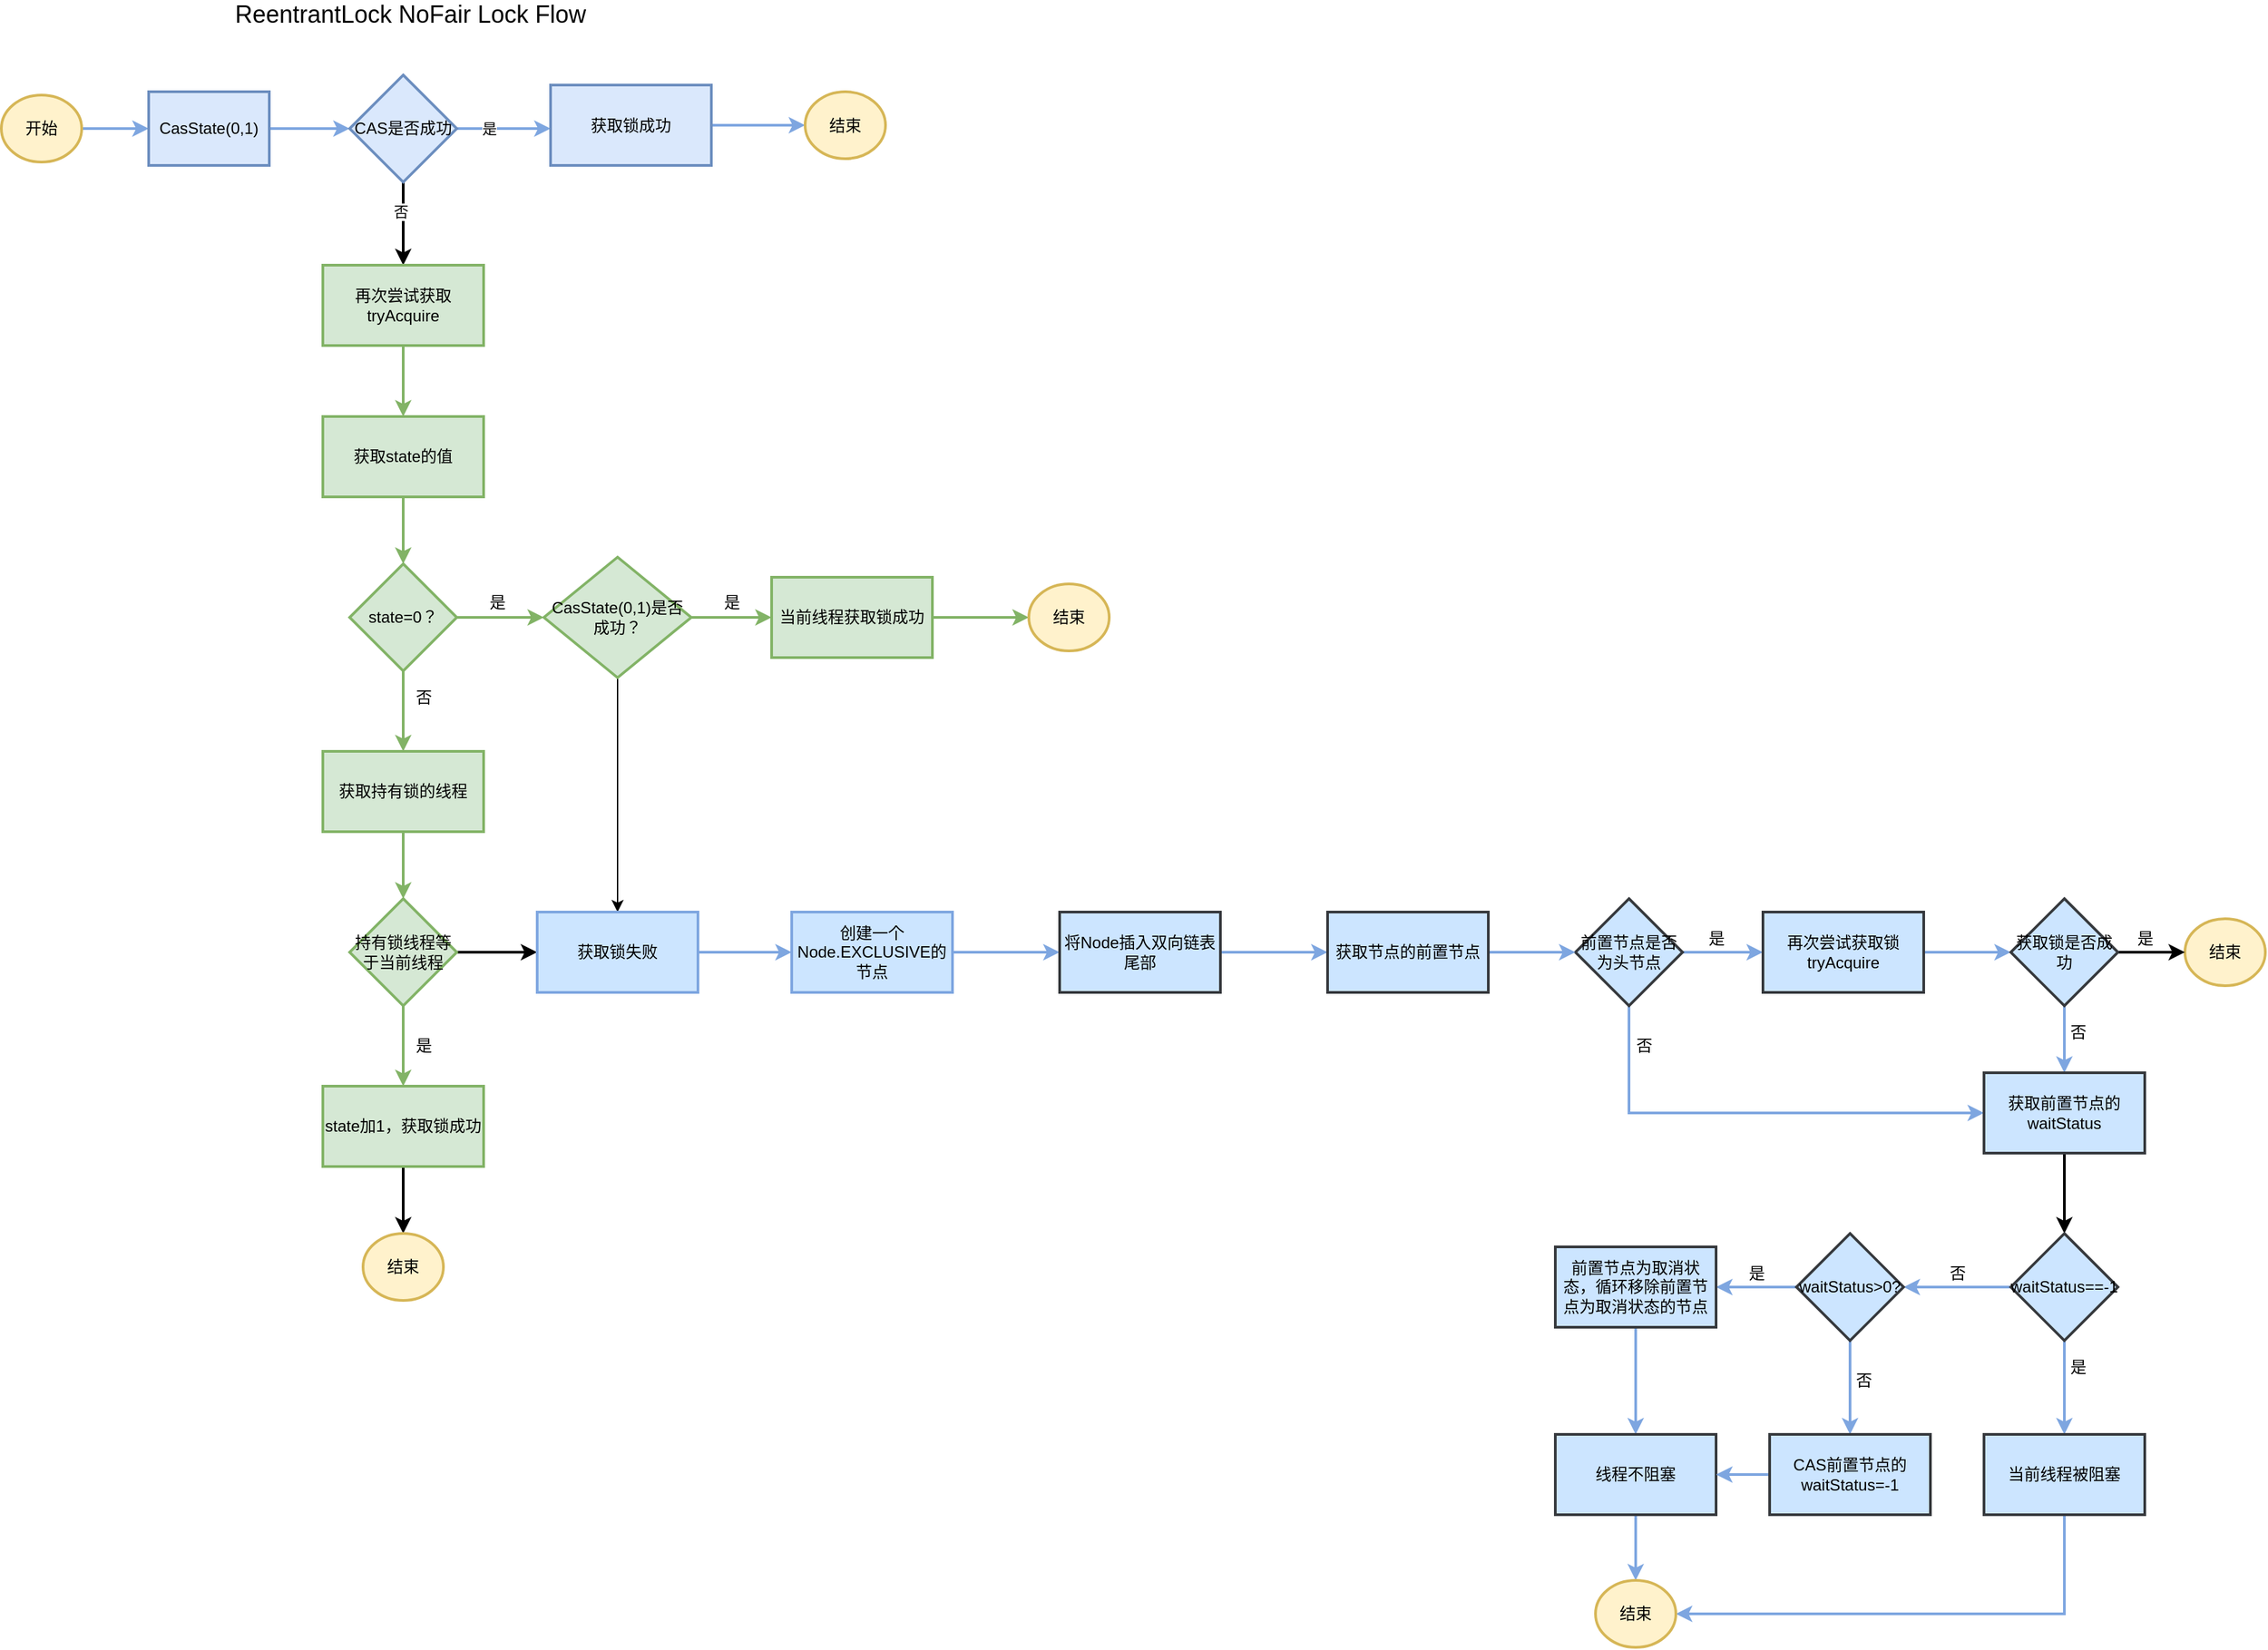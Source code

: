 <mxfile version="14.1.1" type="github">
  <diagram id="bhUsGMsvUgxmxP1F7mt3" name="Page-1">
    <mxGraphModel dx="1773" dy="543" grid="1" gridSize="10" guides="1" tooltips="1" connect="1" arrows="1" fold="1" page="1" pageScale="1" pageWidth="827" pageHeight="1169" math="0" shadow="0">
      <root>
        <mxCell id="0" />
        <mxCell id="1" parent="0" />
        <mxCell id="8hwrxd2nhYL35hREFJ9F-3" value="" style="edgeStyle=orthogonalEdgeStyle;rounded=0;orthogonalLoop=1;jettySize=auto;html=1;strokeWidth=2;strokeColor=#7EA6E0;" parent="1" source="8hwrxd2nhYL35hREFJ9F-1" target="8hwrxd2nhYL35hREFJ9F-2" edge="1">
          <mxGeometry relative="1" as="geometry" />
        </mxCell>
        <mxCell id="8hwrxd2nhYL35hREFJ9F-1" value="开始" style="strokeWidth=2;html=1;shape=mxgraph.flowchart.start_2;whiteSpace=wrap;fillColor=#fff2cc;strokeColor=#d6b656;" parent="1" vertex="1">
          <mxGeometry y="230" width="60" height="50" as="geometry" />
        </mxCell>
        <mxCell id="8hwrxd2nhYL35hREFJ9F-5" value="" style="edgeStyle=orthogonalEdgeStyle;rounded=0;orthogonalLoop=1;jettySize=auto;html=1;strokeWidth=2;strokeColor=#7EA6E0;" parent="1" source="8hwrxd2nhYL35hREFJ9F-2" target="8hwrxd2nhYL35hREFJ9F-4" edge="1">
          <mxGeometry relative="1" as="geometry" />
        </mxCell>
        <mxCell id="8hwrxd2nhYL35hREFJ9F-2" value="CasState(0,1)" style="whiteSpace=wrap;html=1;strokeWidth=2;fillColor=#dae8fc;strokeColor=#6c8ebf;" parent="1" vertex="1">
          <mxGeometry x="110" y="227.5" width="90" height="55" as="geometry" />
        </mxCell>
        <mxCell id="8hwrxd2nhYL35hREFJ9F-7" value="" style="edgeStyle=orthogonalEdgeStyle;rounded=0;orthogonalLoop=1;jettySize=auto;html=1;strokeWidth=2;strokeColor=#7EA6E0;" parent="1" source="8hwrxd2nhYL35hREFJ9F-4" target="8hwrxd2nhYL35hREFJ9F-6" edge="1">
          <mxGeometry relative="1" as="geometry">
            <Array as="points">
              <mxPoint x="490" y="255" />
              <mxPoint x="490" y="255" />
            </Array>
          </mxGeometry>
        </mxCell>
        <mxCell id="8hwrxd2nhYL35hREFJ9F-41" value="是" style="edgeLabel;html=1;align=center;verticalAlign=middle;resizable=0;points=[];" parent="8hwrxd2nhYL35hREFJ9F-7" vertex="1" connectable="0">
          <mxGeometry x="-0.311" relative="1" as="geometry">
            <mxPoint as="offset" />
          </mxGeometry>
        </mxCell>
        <mxCell id="8hwrxd2nhYL35hREFJ9F-9" value="" style="edgeStyle=orthogonalEdgeStyle;rounded=0;orthogonalLoop=1;jettySize=auto;html=1;strokeWidth=2;" parent="1" source="8hwrxd2nhYL35hREFJ9F-4" target="8hwrxd2nhYL35hREFJ9F-8" edge="1">
          <mxGeometry relative="1" as="geometry" />
        </mxCell>
        <mxCell id="8hwrxd2nhYL35hREFJ9F-10" value="否" style="edgeLabel;html=1;align=center;verticalAlign=middle;resizable=0;points=[];" parent="8hwrxd2nhYL35hREFJ9F-9" vertex="1" connectable="0">
          <mxGeometry x="-0.289" y="-2" relative="1" as="geometry">
            <mxPoint as="offset" />
          </mxGeometry>
        </mxCell>
        <mxCell id="8hwrxd2nhYL35hREFJ9F-4" value="CAS是否成功" style="rhombus;whiteSpace=wrap;html=1;strokeWidth=2;fillColor=#dae8fc;strokeColor=#6c8ebf;" parent="1" vertex="1">
          <mxGeometry x="260" y="215" width="80" height="80" as="geometry" />
        </mxCell>
        <mxCell id="8hwrxd2nhYL35hREFJ9F-46" value="" style="edgeStyle=orthogonalEdgeStyle;rounded=0;orthogonalLoop=1;jettySize=auto;html=1;strokeWidth=2;strokeColor=#7EA6E0;" parent="1" source="8hwrxd2nhYL35hREFJ9F-6" target="8hwrxd2nhYL35hREFJ9F-44" edge="1">
          <mxGeometry relative="1" as="geometry" />
        </mxCell>
        <mxCell id="8hwrxd2nhYL35hREFJ9F-6" value="获取锁成功" style="whiteSpace=wrap;html=1;strokeWidth=2;fillColor=#dae8fc;strokeColor=#6c8ebf;" parent="1" vertex="1">
          <mxGeometry x="410" y="222.5" width="120" height="60" as="geometry" />
        </mxCell>
        <mxCell id="8hwrxd2nhYL35hREFJ9F-12" value="" style="edgeStyle=orthogonalEdgeStyle;rounded=0;orthogonalLoop=1;jettySize=auto;html=1;strokeWidth=2;fillColor=#d5e8d4;strokeColor=#82b366;" parent="1" source="8hwrxd2nhYL35hREFJ9F-8" target="8hwrxd2nhYL35hREFJ9F-11" edge="1">
          <mxGeometry relative="1" as="geometry" />
        </mxCell>
        <mxCell id="8hwrxd2nhYL35hREFJ9F-8" value="再次尝试获取&lt;br&gt;tryAcquire" style="whiteSpace=wrap;html=1;strokeWidth=2;fillColor=#d5e8d4;strokeColor=#82b366;" parent="1" vertex="1">
          <mxGeometry x="240" y="357" width="120" height="60" as="geometry" />
        </mxCell>
        <mxCell id="8hwrxd2nhYL35hREFJ9F-20" value="" style="edgeStyle=orthogonalEdgeStyle;rounded=0;orthogonalLoop=1;jettySize=auto;html=1;strokeWidth=2;fillColor=#d5e8d4;strokeColor=#82b366;" parent="1" source="8hwrxd2nhYL35hREFJ9F-11" target="8hwrxd2nhYL35hREFJ9F-19" edge="1">
          <mxGeometry relative="1" as="geometry" />
        </mxCell>
        <mxCell id="8hwrxd2nhYL35hREFJ9F-11" value="获取state的值" style="whiteSpace=wrap;html=1;strokeWidth=2;fillColor=#d5e8d4;strokeColor=#82b366;" parent="1" vertex="1">
          <mxGeometry x="240" y="470" width="120" height="60" as="geometry" />
        </mxCell>
        <mxCell id="8hwrxd2nhYL35hREFJ9F-22" value="" style="edgeStyle=orthogonalEdgeStyle;rounded=0;orthogonalLoop=1;jettySize=auto;html=1;strokeWidth=2;fillColor=#d5e8d4;strokeColor=#82b366;" parent="1" source="8hwrxd2nhYL35hREFJ9F-19" target="8hwrxd2nhYL35hREFJ9F-21" edge="1">
          <mxGeometry relative="1" as="geometry" />
        </mxCell>
        <mxCell id="8hwrxd2nhYL35hREFJ9F-35" value="" style="edgeStyle=orthogonalEdgeStyle;rounded=0;orthogonalLoop=1;jettySize=auto;html=1;strokeWidth=2;fillColor=#d5e8d4;strokeColor=#82b366;" parent="1" source="8hwrxd2nhYL35hREFJ9F-19" target="8hwrxd2nhYL35hREFJ9F-34" edge="1">
          <mxGeometry relative="1" as="geometry" />
        </mxCell>
        <mxCell id="8hwrxd2nhYL35hREFJ9F-19" value="state=0？" style="rhombus;whiteSpace=wrap;html=1;strokeWidth=2;fillColor=#d5e8d4;strokeColor=#82b366;" parent="1" vertex="1">
          <mxGeometry x="260" y="580" width="80" height="80" as="geometry" />
        </mxCell>
        <mxCell id="8hwrxd2nhYL35hREFJ9F-24" value="" style="edgeStyle=orthogonalEdgeStyle;rounded=0;orthogonalLoop=1;jettySize=auto;html=1;strokeWidth=2;fillColor=#d5e8d4;strokeColor=#82b366;" parent="1" source="8hwrxd2nhYL35hREFJ9F-21" target="8hwrxd2nhYL35hREFJ9F-23" edge="1">
          <mxGeometry relative="1" as="geometry" />
        </mxCell>
        <mxCell id="8hwrxd2nhYL35hREFJ9F-21" value="获取持有锁的线程" style="whiteSpace=wrap;html=1;strokeWidth=2;fillColor=#d5e8d4;strokeColor=#82b366;" parent="1" vertex="1">
          <mxGeometry x="240" y="720" width="120" height="60" as="geometry" />
        </mxCell>
        <mxCell id="8hwrxd2nhYL35hREFJ9F-26" value="" style="edgeStyle=orthogonalEdgeStyle;rounded=0;orthogonalLoop=1;jettySize=auto;html=1;strokeWidth=2;fillColor=#d5e8d4;strokeColor=#82b366;" parent="1" source="8hwrxd2nhYL35hREFJ9F-23" target="8hwrxd2nhYL35hREFJ9F-25" edge="1">
          <mxGeometry relative="1" as="geometry" />
        </mxCell>
        <mxCell id="8hwrxd2nhYL35hREFJ9F-40" value="" style="edgeStyle=orthogonalEdgeStyle;rounded=0;orthogonalLoop=1;jettySize=auto;html=1;strokeWidth=2;" parent="1" source="8hwrxd2nhYL35hREFJ9F-23" target="8hwrxd2nhYL35hREFJ9F-38" edge="1">
          <mxGeometry relative="1" as="geometry" />
        </mxCell>
        <mxCell id="8hwrxd2nhYL35hREFJ9F-23" value="持有锁线程等于当前线程" style="rhombus;whiteSpace=wrap;html=1;strokeWidth=2;fillColor=#d5e8d4;strokeColor=#82b366;" parent="1" vertex="1">
          <mxGeometry x="260" y="830" width="80" height="80" as="geometry" />
        </mxCell>
        <mxCell id="8hwrxd2nhYL35hREFJ9F-60" value="" style="edgeStyle=orthogonalEdgeStyle;rounded=0;orthogonalLoop=1;jettySize=auto;html=1;strokeWidth=2;" parent="1" source="8hwrxd2nhYL35hREFJ9F-25" target="8hwrxd2nhYL35hREFJ9F-59" edge="1">
          <mxGeometry relative="1" as="geometry" />
        </mxCell>
        <mxCell id="8hwrxd2nhYL35hREFJ9F-25" value="state加1，获取锁成功" style="whiteSpace=wrap;html=1;strokeWidth=2;fillColor=#d5e8d4;strokeColor=#82b366;" parent="1" vertex="1">
          <mxGeometry x="240" y="970" width="120" height="60" as="geometry" />
        </mxCell>
        <mxCell id="8hwrxd2nhYL35hREFJ9F-37" value="" style="edgeStyle=orthogonalEdgeStyle;rounded=0;orthogonalLoop=1;jettySize=auto;html=1;strokeWidth=2;fillColor=#d5e8d4;strokeColor=#82b366;" parent="1" source="8hwrxd2nhYL35hREFJ9F-34" target="8hwrxd2nhYL35hREFJ9F-36" edge="1">
          <mxGeometry relative="1" as="geometry" />
        </mxCell>
        <mxCell id="8hwrxd2nhYL35hREFJ9F-39" value="" style="edgeStyle=orthogonalEdgeStyle;rounded=0;orthogonalLoop=1;jettySize=auto;html=1;" parent="1" source="8hwrxd2nhYL35hREFJ9F-34" target="8hwrxd2nhYL35hREFJ9F-38" edge="1">
          <mxGeometry relative="1" as="geometry" />
        </mxCell>
        <mxCell id="8hwrxd2nhYL35hREFJ9F-34" value="CasState(0,1)是否成功？" style="rhombus;whiteSpace=wrap;html=1;strokeWidth=2;fillColor=#d5e8d4;strokeColor=#82b366;" parent="1" vertex="1">
          <mxGeometry x="405" y="575" width="110" height="90" as="geometry" />
        </mxCell>
        <mxCell id="8hwrxd2nhYL35hREFJ9F-53" value="" style="edgeStyle=orthogonalEdgeStyle;rounded=0;orthogonalLoop=1;jettySize=auto;html=1;strokeWidth=2;fillColor=#d5e8d4;strokeColor=#82b366;" parent="1" source="8hwrxd2nhYL35hREFJ9F-36" target="8hwrxd2nhYL35hREFJ9F-52" edge="1">
          <mxGeometry relative="1" as="geometry" />
        </mxCell>
        <mxCell id="8hwrxd2nhYL35hREFJ9F-36" value="当前线程获取锁成功" style="whiteSpace=wrap;html=1;strokeWidth=2;fillColor=#d5e8d4;strokeColor=#82b366;" parent="1" vertex="1">
          <mxGeometry x="575" y="590" width="120" height="60" as="geometry" />
        </mxCell>
        <mxCell id="8hwrxd2nhYL35hREFJ9F-55" value="" style="edgeStyle=orthogonalEdgeStyle;rounded=0;orthogonalLoop=1;jettySize=auto;html=1;fillColor=#ffcc99;strokeWidth=2;strokeColor=#7EA6E0;" parent="1" source="8hwrxd2nhYL35hREFJ9F-38" target="8hwrxd2nhYL35hREFJ9F-54" edge="1">
          <mxGeometry relative="1" as="geometry" />
        </mxCell>
        <mxCell id="8hwrxd2nhYL35hREFJ9F-38" value="获取锁失败" style="whiteSpace=wrap;html=1;strokeWidth=2;fillColor=#cce5ff;strokeColor=#7EA6E0;" parent="1" vertex="1">
          <mxGeometry x="400" y="840" width="120" height="60" as="geometry" />
        </mxCell>
        <mxCell id="8hwrxd2nhYL35hREFJ9F-44" value="结束" style="strokeWidth=2;html=1;shape=mxgraph.flowchart.start_2;whiteSpace=wrap;fillColor=#fff2cc;strokeColor=#d6b656;" parent="1" vertex="1">
          <mxGeometry x="600" y="227.5" width="60" height="50" as="geometry" />
        </mxCell>
        <mxCell id="8hwrxd2nhYL35hREFJ9F-48" value="是" style="text;html=1;align=center;verticalAlign=middle;resizable=0;points=[];autosize=1;" parent="1" vertex="1">
          <mxGeometry x="355" y="599" width="30" height="20" as="geometry" />
        </mxCell>
        <mxCell id="8hwrxd2nhYL35hREFJ9F-49" value="否" style="text;html=1;align=center;verticalAlign=middle;resizable=0;points=[];autosize=1;" parent="1" vertex="1">
          <mxGeometry x="300" y="670" width="30" height="20" as="geometry" />
        </mxCell>
        <mxCell id="8hwrxd2nhYL35hREFJ9F-51" value="是" style="text;html=1;align=center;verticalAlign=middle;resizable=0;points=[];autosize=1;" parent="1" vertex="1">
          <mxGeometry x="530" y="599" width="30" height="20" as="geometry" />
        </mxCell>
        <mxCell id="8hwrxd2nhYL35hREFJ9F-52" value="结束" style="strokeWidth=2;html=1;shape=mxgraph.flowchart.start_2;whiteSpace=wrap;fillColor=#fff2cc;strokeColor=#d6b656;" parent="1" vertex="1">
          <mxGeometry x="767" y="595" width="60" height="50" as="geometry" />
        </mxCell>
        <mxCell id="EhvTHwDRRodYQaBIyMbe-2" value="" style="edgeStyle=orthogonalEdgeStyle;rounded=0;orthogonalLoop=1;jettySize=auto;html=1;strokeColor=#7EA6E0;strokeWidth=2;" edge="1" parent="1" source="8hwrxd2nhYL35hREFJ9F-54" target="EhvTHwDRRodYQaBIyMbe-1">
          <mxGeometry relative="1" as="geometry" />
        </mxCell>
        <mxCell id="8hwrxd2nhYL35hREFJ9F-54" value="创建一个Node.EXCLUSIVE的节点" style="whiteSpace=wrap;html=1;strokeWidth=2;fillColor=#cce5ff;strokeColor=#7EA6E0;" parent="1" vertex="1">
          <mxGeometry x="590" y="840" width="120" height="60" as="geometry" />
        </mxCell>
        <mxCell id="8hwrxd2nhYL35hREFJ9F-57" value="是" style="text;html=1;align=center;verticalAlign=middle;resizable=0;points=[];autosize=1;" parent="1" vertex="1">
          <mxGeometry x="300" y="930" width="30" height="20" as="geometry" />
        </mxCell>
        <mxCell id="8hwrxd2nhYL35hREFJ9F-59" value="结束" style="strokeWidth=2;html=1;shape=mxgraph.flowchart.start_2;whiteSpace=wrap;fillColor=#fff2cc;strokeColor=#d6b656;" parent="1" vertex="1">
          <mxGeometry x="270" y="1080" width="60" height="50" as="geometry" />
        </mxCell>
        <mxCell id="EhvTHwDRRodYQaBIyMbe-8" value="" style="edgeStyle=orthogonalEdgeStyle;rounded=0;orthogonalLoop=1;jettySize=auto;html=1;strokeWidth=2;fillColor=#cce5ff;strokeColor=#7EA6E0;" edge="1" parent="1" source="8hwrxd2nhYL35hREFJ9F-61" target="EhvTHwDRRodYQaBIyMbe-7">
          <mxGeometry relative="1" as="geometry" />
        </mxCell>
        <mxCell id="EhvTHwDRRodYQaBIyMbe-19" value="" style="edgeStyle=orthogonalEdgeStyle;rounded=0;orthogonalLoop=1;jettySize=auto;html=1;strokeWidth=2;entryX=0;entryY=0.5;entryDx=0;entryDy=0;exitX=0.5;exitY=1;exitDx=0;exitDy=0;fillColor=#cce5ff;strokeColor=#7EA6E0;" edge="1" parent="1" source="8hwrxd2nhYL35hREFJ9F-61" target="EhvTHwDRRodYQaBIyMbe-15">
          <mxGeometry relative="1" as="geometry">
            <mxPoint x="1215" y="1000" as="targetPoint" />
          </mxGeometry>
        </mxCell>
        <mxCell id="8hwrxd2nhYL35hREFJ9F-61" value="前置节点是否为头节点" style="rhombus;whiteSpace=wrap;html=1;strokeWidth=2;fillColor=#cce5ff;strokeColor=#36393d;" parent="1" vertex="1">
          <mxGeometry x="1175" y="830" width="80" height="80" as="geometry" />
        </mxCell>
        <mxCell id="8hwrxd2nhYL35hREFJ9F-78" value="&lt;font style=&quot;font-size: 18px&quot;&gt;ReentrantLock NoFair Lock Flow&lt;/font&gt;" style="text;html=1;align=center;verticalAlign=middle;resizable=0;points=[];autosize=1;" parent="1" vertex="1">
          <mxGeometry x="165" y="160" width="280" height="20" as="geometry" />
        </mxCell>
        <mxCell id="EhvTHwDRRodYQaBIyMbe-5" value="" style="edgeStyle=orthogonalEdgeStyle;rounded=0;orthogonalLoop=1;jettySize=auto;html=1;strokeColor=#7EA6E0;strokeWidth=2;" edge="1" parent="1" source="EhvTHwDRRodYQaBIyMbe-1" target="EhvTHwDRRodYQaBIyMbe-4">
          <mxGeometry relative="1" as="geometry" />
        </mxCell>
        <mxCell id="EhvTHwDRRodYQaBIyMbe-1" value="将Node插入双向链表尾部" style="whiteSpace=wrap;html=1;strokeWidth=2;fillColor=#cce5ff;strokeColor=#36393d;" vertex="1" parent="1">
          <mxGeometry x="790" y="840" width="120" height="60" as="geometry" />
        </mxCell>
        <mxCell id="EhvTHwDRRodYQaBIyMbe-6" value="" style="edgeStyle=orthogonalEdgeStyle;rounded=0;orthogonalLoop=1;jettySize=auto;html=1;strokeColor=#7EA6E0;strokeWidth=2;" edge="1" parent="1" source="EhvTHwDRRodYQaBIyMbe-4" target="8hwrxd2nhYL35hREFJ9F-61">
          <mxGeometry relative="1" as="geometry" />
        </mxCell>
        <mxCell id="EhvTHwDRRodYQaBIyMbe-4" value="获取节点的前置节点" style="whiteSpace=wrap;html=1;strokeWidth=2;fillColor=#cce5ff;strokeColor=#36393d;" vertex="1" parent="1">
          <mxGeometry x="990" y="840" width="120" height="60" as="geometry" />
        </mxCell>
        <mxCell id="EhvTHwDRRodYQaBIyMbe-12" value="" style="edgeStyle=orthogonalEdgeStyle;rounded=0;orthogonalLoop=1;jettySize=auto;html=1;strokeWidth=2;fillColor=#cce5ff;strokeColor=#7EA6E0;" edge="1" parent="1" source="EhvTHwDRRodYQaBIyMbe-7" target="EhvTHwDRRodYQaBIyMbe-11">
          <mxGeometry relative="1" as="geometry" />
        </mxCell>
        <mxCell id="EhvTHwDRRodYQaBIyMbe-7" value="再次尝试获取锁 tryAcquire" style="whiteSpace=wrap;html=1;strokeWidth=2;fillColor=#cce5ff;strokeColor=#36393d;" vertex="1" parent="1">
          <mxGeometry x="1315" y="840" width="120" height="60" as="geometry" />
        </mxCell>
        <mxCell id="EhvTHwDRRodYQaBIyMbe-9" value="是" style="text;html=1;align=center;verticalAlign=middle;resizable=0;points=[];autosize=1;" vertex="1" parent="1">
          <mxGeometry x="1265" y="850" width="30" height="20" as="geometry" />
        </mxCell>
        <mxCell id="EhvTHwDRRodYQaBIyMbe-10" value="结束" style="strokeWidth=2;html=1;shape=mxgraph.flowchart.start_2;whiteSpace=wrap;fillColor=#fff2cc;strokeColor=#d6b656;" vertex="1" parent="1">
          <mxGeometry x="1630" y="845" width="60" height="50" as="geometry" />
        </mxCell>
        <mxCell id="EhvTHwDRRodYQaBIyMbe-13" value="" style="edgeStyle=orthogonalEdgeStyle;rounded=0;orthogonalLoop=1;jettySize=auto;html=1;strokeColor=#000000;strokeWidth=2;" edge="1" parent="1" source="EhvTHwDRRodYQaBIyMbe-11" target="EhvTHwDRRodYQaBIyMbe-10">
          <mxGeometry relative="1" as="geometry" />
        </mxCell>
        <mxCell id="EhvTHwDRRodYQaBIyMbe-16" value="" style="edgeStyle=orthogonalEdgeStyle;rounded=0;orthogonalLoop=1;jettySize=auto;html=1;strokeWidth=2;fillColor=#cce5ff;strokeColor=#7EA6E0;" edge="1" parent="1" source="EhvTHwDRRodYQaBIyMbe-11" target="EhvTHwDRRodYQaBIyMbe-15">
          <mxGeometry relative="1" as="geometry" />
        </mxCell>
        <mxCell id="EhvTHwDRRodYQaBIyMbe-11" value="获取锁是否成功" style="rhombus;whiteSpace=wrap;html=1;strokeWidth=2;strokeColor=#36393d;fillColor=#cce5ff;" vertex="1" parent="1">
          <mxGeometry x="1500" y="830" width="80" height="80" as="geometry" />
        </mxCell>
        <mxCell id="EhvTHwDRRodYQaBIyMbe-14" value="是" style="text;html=1;align=center;verticalAlign=middle;resizable=0;points=[];autosize=1;" vertex="1" parent="1">
          <mxGeometry x="1585" y="850" width="30" height="20" as="geometry" />
        </mxCell>
        <mxCell id="EhvTHwDRRodYQaBIyMbe-22" value="" style="edgeStyle=orthogonalEdgeStyle;rounded=0;orthogonalLoop=1;jettySize=auto;html=1;strokeColor=#000000;strokeWidth=2;" edge="1" parent="1" source="EhvTHwDRRodYQaBIyMbe-15" target="EhvTHwDRRodYQaBIyMbe-21">
          <mxGeometry relative="1" as="geometry" />
        </mxCell>
        <mxCell id="EhvTHwDRRodYQaBIyMbe-15" value="获取前置节点的waitStatus" style="whiteSpace=wrap;html=1;strokeWidth=2;fillColor=#cce5ff;strokeColor=#36393d;" vertex="1" parent="1">
          <mxGeometry x="1480" y="960" width="120" height="60" as="geometry" />
        </mxCell>
        <mxCell id="EhvTHwDRRodYQaBIyMbe-17" value="否" style="text;html=1;align=center;verticalAlign=middle;resizable=0;points=[];autosize=1;" vertex="1" parent="1">
          <mxGeometry x="1535" y="920" width="30" height="20" as="geometry" />
        </mxCell>
        <mxCell id="EhvTHwDRRodYQaBIyMbe-20" value="否" style="text;html=1;align=center;verticalAlign=middle;resizable=0;points=[];autosize=1;" vertex="1" parent="1">
          <mxGeometry x="1211" y="930" width="30" height="20" as="geometry" />
        </mxCell>
        <mxCell id="EhvTHwDRRodYQaBIyMbe-24" value="" style="edgeStyle=orthogonalEdgeStyle;rounded=0;orthogonalLoop=1;jettySize=auto;html=1;strokeWidth=2;fillColor=#cce5ff;strokeColor=#7EA6E0;" edge="1" parent="1" source="EhvTHwDRRodYQaBIyMbe-21" target="EhvTHwDRRodYQaBIyMbe-23">
          <mxGeometry relative="1" as="geometry" />
        </mxCell>
        <mxCell id="EhvTHwDRRodYQaBIyMbe-32" value="" style="edgeStyle=orthogonalEdgeStyle;rounded=0;orthogonalLoop=1;jettySize=auto;html=1;strokeWidth=2;fillColor=#cce5ff;strokeColor=#7EA6E0;" edge="1" parent="1" source="EhvTHwDRRodYQaBIyMbe-21" target="EhvTHwDRRodYQaBIyMbe-31">
          <mxGeometry relative="1" as="geometry" />
        </mxCell>
        <mxCell id="EhvTHwDRRodYQaBIyMbe-21" value="waitStatus==-1" style="rhombus;whiteSpace=wrap;html=1;strokeWidth=2;fillColor=#cce5ff;strokeColor=#36393d;" vertex="1" parent="1">
          <mxGeometry x="1500" y="1080" width="80" height="80" as="geometry" />
        </mxCell>
        <mxCell id="EhvTHwDRRodYQaBIyMbe-47" value="" style="edgeStyle=orthogonalEdgeStyle;rounded=0;orthogonalLoop=1;jettySize=auto;html=1;strokeColor=#7EA6E0;strokeWidth=2;entryX=1;entryY=0.5;entryDx=0;entryDy=0;entryPerimeter=0;" edge="1" parent="1" source="EhvTHwDRRodYQaBIyMbe-23" target="EhvTHwDRRodYQaBIyMbe-44">
          <mxGeometry relative="1" as="geometry">
            <mxPoint x="1540" y="1370" as="targetPoint" />
            <Array as="points">
              <mxPoint x="1540" y="1364" />
            </Array>
          </mxGeometry>
        </mxCell>
        <mxCell id="EhvTHwDRRodYQaBIyMbe-23" value="当前线程被阻塞" style="whiteSpace=wrap;html=1;strokeWidth=2;fillColor=#cce5ff;strokeColor=#36393d;" vertex="1" parent="1">
          <mxGeometry x="1480" y="1230" width="120" height="60" as="geometry" />
        </mxCell>
        <mxCell id="EhvTHwDRRodYQaBIyMbe-25" value="是" style="text;html=1;align=center;verticalAlign=middle;resizable=0;points=[];autosize=1;" vertex="1" parent="1">
          <mxGeometry x="1535" y="1170" width="30" height="20" as="geometry" />
        </mxCell>
        <mxCell id="EhvTHwDRRodYQaBIyMbe-34" value="" style="edgeStyle=orthogonalEdgeStyle;rounded=0;orthogonalLoop=1;jettySize=auto;html=1;strokeWidth=2;strokeColor=#7EA6E0;" edge="1" parent="1" source="EhvTHwDRRodYQaBIyMbe-31" target="EhvTHwDRRodYQaBIyMbe-33">
          <mxGeometry relative="1" as="geometry" />
        </mxCell>
        <mxCell id="EhvTHwDRRodYQaBIyMbe-39" value="" style="edgeStyle=orthogonalEdgeStyle;rounded=0;orthogonalLoop=1;jettySize=auto;html=1;strokeWidth=2;strokeColor=#7EA6E0;" edge="1" parent="1" source="EhvTHwDRRodYQaBIyMbe-31" target="EhvTHwDRRodYQaBIyMbe-38">
          <mxGeometry relative="1" as="geometry" />
        </mxCell>
        <mxCell id="EhvTHwDRRodYQaBIyMbe-31" value="waitStatus&amp;gt;0?" style="rhombus;whiteSpace=wrap;html=1;strokeWidth=2;fillColor=#cce5ff;strokeColor=#36393d;" vertex="1" parent="1">
          <mxGeometry x="1340" y="1080" width="80" height="80" as="geometry" />
        </mxCell>
        <mxCell id="EhvTHwDRRodYQaBIyMbe-36" value="" style="edgeStyle=orthogonalEdgeStyle;rounded=0;orthogonalLoop=1;jettySize=auto;html=1;strokeWidth=2;strokeColor=#7EA6E0;" edge="1" parent="1" source="EhvTHwDRRodYQaBIyMbe-33" target="EhvTHwDRRodYQaBIyMbe-35">
          <mxGeometry relative="1" as="geometry" />
        </mxCell>
        <mxCell id="EhvTHwDRRodYQaBIyMbe-33" value="前置节点为取消状态，循环移除前置节点为取消状态的节点" style="whiteSpace=wrap;html=1;strokeWidth=2;fillColor=#cce5ff;strokeColor=#36393d;" vertex="1" parent="1">
          <mxGeometry x="1160" y="1090" width="120" height="60" as="geometry" />
        </mxCell>
        <mxCell id="EhvTHwDRRodYQaBIyMbe-45" value="" style="edgeStyle=orthogonalEdgeStyle;rounded=0;orthogonalLoop=1;jettySize=auto;html=1;strokeWidth=2;fillColor=#cce5ff;strokeColor=#7EA6E0;" edge="1" parent="1" source="EhvTHwDRRodYQaBIyMbe-35" target="EhvTHwDRRodYQaBIyMbe-44">
          <mxGeometry relative="1" as="geometry" />
        </mxCell>
        <mxCell id="EhvTHwDRRodYQaBIyMbe-35" value="线程不阻塞" style="whiteSpace=wrap;html=1;strokeWidth=2;fillColor=#cce5ff;strokeColor=#36393d;" vertex="1" parent="1">
          <mxGeometry x="1160" y="1230" width="120" height="60" as="geometry" />
        </mxCell>
        <mxCell id="EhvTHwDRRodYQaBIyMbe-37" value="是" style="text;html=1;align=center;verticalAlign=middle;resizable=0;points=[];autosize=1;" vertex="1" parent="1">
          <mxGeometry x="1295" y="1100" width="30" height="20" as="geometry" />
        </mxCell>
        <mxCell id="EhvTHwDRRodYQaBIyMbe-41" value="" style="edgeStyle=orthogonalEdgeStyle;rounded=0;orthogonalLoop=1;jettySize=auto;html=1;strokeWidth=2;strokeColor=#7EA6E0;" edge="1" parent="1" source="EhvTHwDRRodYQaBIyMbe-38" target="EhvTHwDRRodYQaBIyMbe-35">
          <mxGeometry relative="1" as="geometry" />
        </mxCell>
        <mxCell id="EhvTHwDRRodYQaBIyMbe-38" value="CAS前置节点的waitStatus=-1" style="whiteSpace=wrap;html=1;strokeWidth=2;fillColor=#cce5ff;strokeColor=#36393d;" vertex="1" parent="1">
          <mxGeometry x="1320" y="1230" width="120" height="60" as="geometry" />
        </mxCell>
        <mxCell id="EhvTHwDRRodYQaBIyMbe-42" value="否" style="text;html=1;align=center;verticalAlign=middle;resizable=0;points=[];autosize=1;" vertex="1" parent="1">
          <mxGeometry x="1375" y="1180" width="30" height="20" as="geometry" />
        </mxCell>
        <mxCell id="EhvTHwDRRodYQaBIyMbe-43" value="否" style="text;html=1;align=center;verticalAlign=middle;resizable=0;points=[];autosize=1;" vertex="1" parent="1">
          <mxGeometry x="1445" y="1100" width="30" height="20" as="geometry" />
        </mxCell>
        <mxCell id="EhvTHwDRRodYQaBIyMbe-44" value="结束" style="strokeWidth=2;html=1;shape=mxgraph.flowchart.start_2;whiteSpace=wrap;fillColor=#fff2cc;strokeColor=#d6b656;" vertex="1" parent="1">
          <mxGeometry x="1190" y="1339" width="60" height="50" as="geometry" />
        </mxCell>
      </root>
    </mxGraphModel>
  </diagram>
</mxfile>
